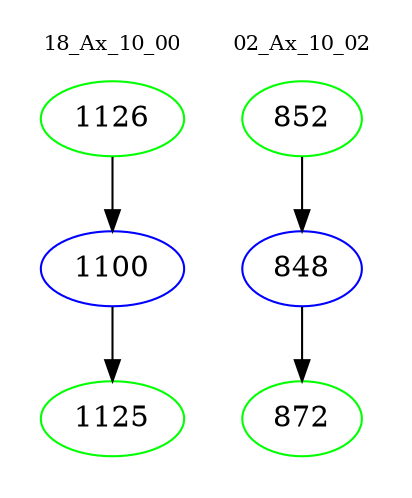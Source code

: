 digraph{
subgraph cluster_0 {
color = white
label = "18_Ax_10_00";
fontsize=10;
T0_1126 [label="1126", color="green"]
T0_1126 -> T0_1100 [color="black"]
T0_1100 [label="1100", color="blue"]
T0_1100 -> T0_1125 [color="black"]
T0_1125 [label="1125", color="green"]
}
subgraph cluster_1 {
color = white
label = "02_Ax_10_02";
fontsize=10;
T1_852 [label="852", color="green"]
T1_852 -> T1_848 [color="black"]
T1_848 [label="848", color="blue"]
T1_848 -> T1_872 [color="black"]
T1_872 [label="872", color="green"]
}
}
